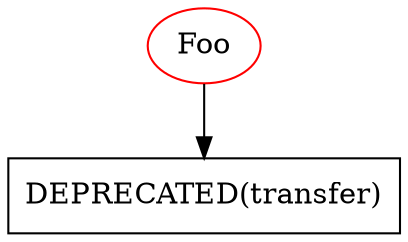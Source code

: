 strict digraph {
  Foo [color=red]
  "DEPRECATED(transfer)" [shape=rectangle]
  Foo -> "DEPRECATED(transfer)"
}
